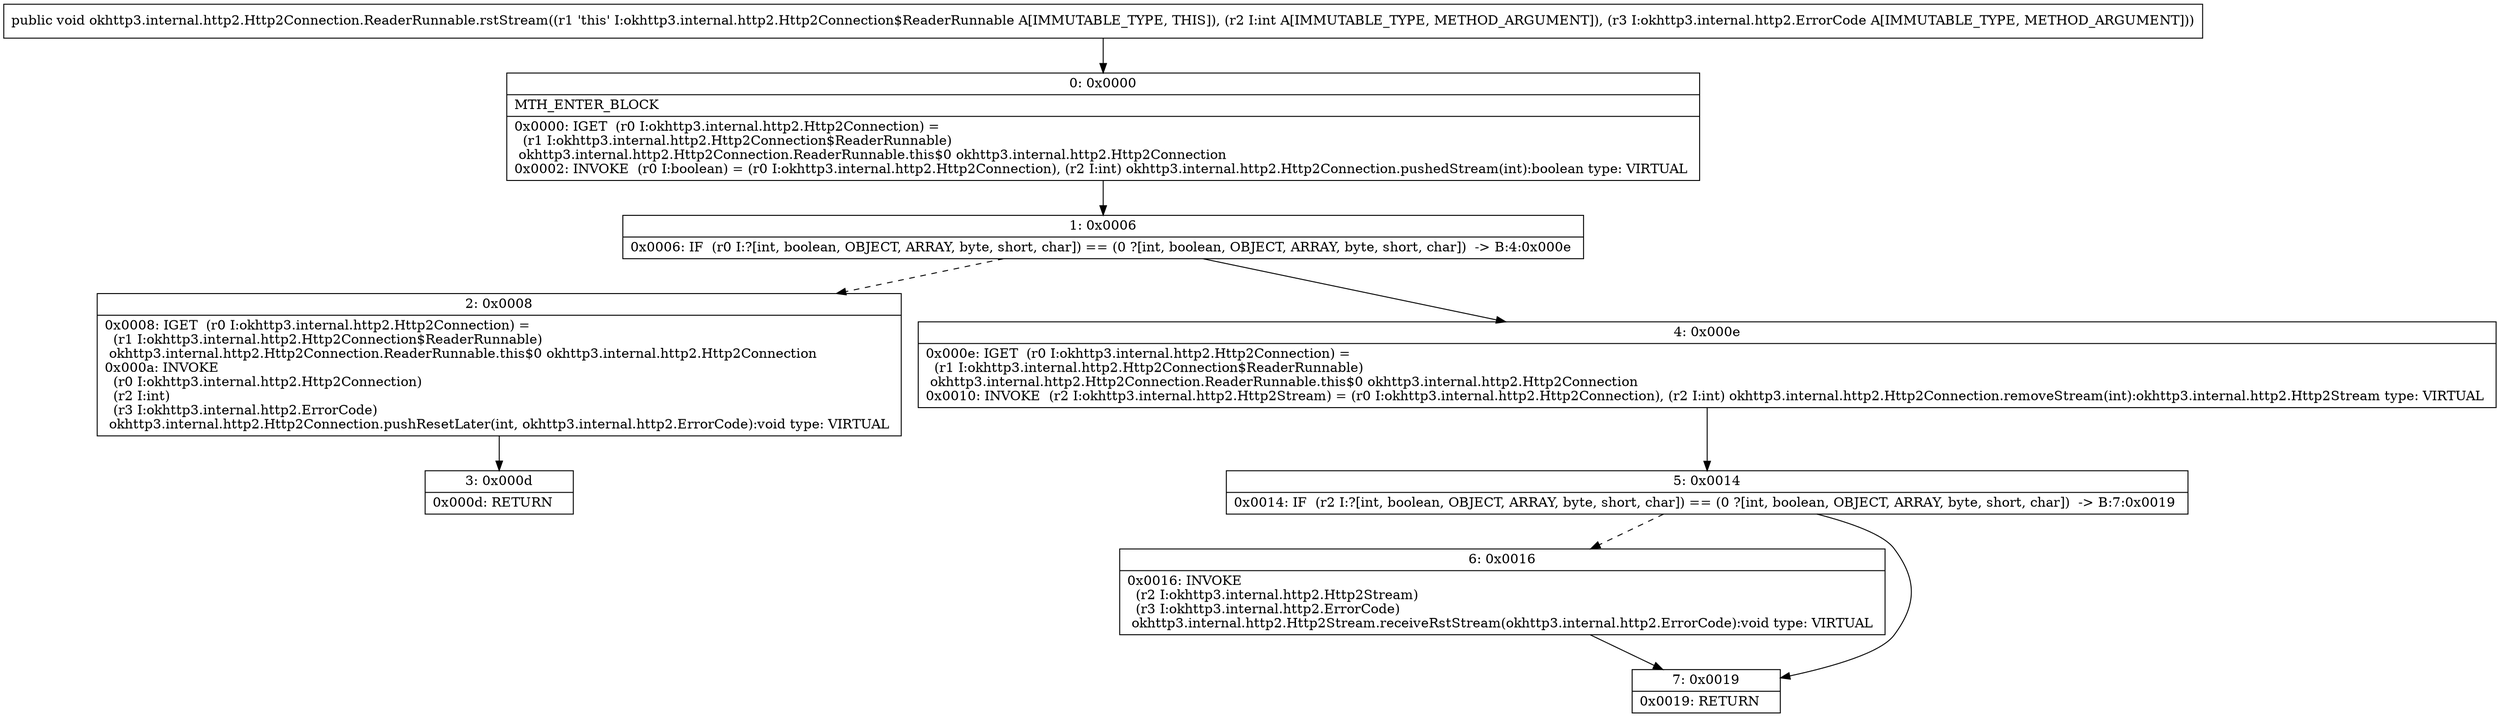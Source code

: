 digraph "CFG forokhttp3.internal.http2.Http2Connection.ReaderRunnable.rstStream(ILokhttp3\/internal\/http2\/ErrorCode;)V" {
Node_0 [shape=record,label="{0\:\ 0x0000|MTH_ENTER_BLOCK\l|0x0000: IGET  (r0 I:okhttp3.internal.http2.Http2Connection) = \l  (r1 I:okhttp3.internal.http2.Http2Connection$ReaderRunnable)\l okhttp3.internal.http2.Http2Connection.ReaderRunnable.this$0 okhttp3.internal.http2.Http2Connection \l0x0002: INVOKE  (r0 I:boolean) = (r0 I:okhttp3.internal.http2.Http2Connection), (r2 I:int) okhttp3.internal.http2.Http2Connection.pushedStream(int):boolean type: VIRTUAL \l}"];
Node_1 [shape=record,label="{1\:\ 0x0006|0x0006: IF  (r0 I:?[int, boolean, OBJECT, ARRAY, byte, short, char]) == (0 ?[int, boolean, OBJECT, ARRAY, byte, short, char])  \-\> B:4:0x000e \l}"];
Node_2 [shape=record,label="{2\:\ 0x0008|0x0008: IGET  (r0 I:okhttp3.internal.http2.Http2Connection) = \l  (r1 I:okhttp3.internal.http2.Http2Connection$ReaderRunnable)\l okhttp3.internal.http2.Http2Connection.ReaderRunnable.this$0 okhttp3.internal.http2.Http2Connection \l0x000a: INVOKE  \l  (r0 I:okhttp3.internal.http2.Http2Connection)\l  (r2 I:int)\l  (r3 I:okhttp3.internal.http2.ErrorCode)\l okhttp3.internal.http2.Http2Connection.pushResetLater(int, okhttp3.internal.http2.ErrorCode):void type: VIRTUAL \l}"];
Node_3 [shape=record,label="{3\:\ 0x000d|0x000d: RETURN   \l}"];
Node_4 [shape=record,label="{4\:\ 0x000e|0x000e: IGET  (r0 I:okhttp3.internal.http2.Http2Connection) = \l  (r1 I:okhttp3.internal.http2.Http2Connection$ReaderRunnable)\l okhttp3.internal.http2.Http2Connection.ReaderRunnable.this$0 okhttp3.internal.http2.Http2Connection \l0x0010: INVOKE  (r2 I:okhttp3.internal.http2.Http2Stream) = (r0 I:okhttp3.internal.http2.Http2Connection), (r2 I:int) okhttp3.internal.http2.Http2Connection.removeStream(int):okhttp3.internal.http2.Http2Stream type: VIRTUAL \l}"];
Node_5 [shape=record,label="{5\:\ 0x0014|0x0014: IF  (r2 I:?[int, boolean, OBJECT, ARRAY, byte, short, char]) == (0 ?[int, boolean, OBJECT, ARRAY, byte, short, char])  \-\> B:7:0x0019 \l}"];
Node_6 [shape=record,label="{6\:\ 0x0016|0x0016: INVOKE  \l  (r2 I:okhttp3.internal.http2.Http2Stream)\l  (r3 I:okhttp3.internal.http2.ErrorCode)\l okhttp3.internal.http2.Http2Stream.receiveRstStream(okhttp3.internal.http2.ErrorCode):void type: VIRTUAL \l}"];
Node_7 [shape=record,label="{7\:\ 0x0019|0x0019: RETURN   \l}"];
MethodNode[shape=record,label="{public void okhttp3.internal.http2.Http2Connection.ReaderRunnable.rstStream((r1 'this' I:okhttp3.internal.http2.Http2Connection$ReaderRunnable A[IMMUTABLE_TYPE, THIS]), (r2 I:int A[IMMUTABLE_TYPE, METHOD_ARGUMENT]), (r3 I:okhttp3.internal.http2.ErrorCode A[IMMUTABLE_TYPE, METHOD_ARGUMENT])) }"];
MethodNode -> Node_0;
Node_0 -> Node_1;
Node_1 -> Node_2[style=dashed];
Node_1 -> Node_4;
Node_2 -> Node_3;
Node_4 -> Node_5;
Node_5 -> Node_6[style=dashed];
Node_5 -> Node_7;
Node_6 -> Node_7;
}


